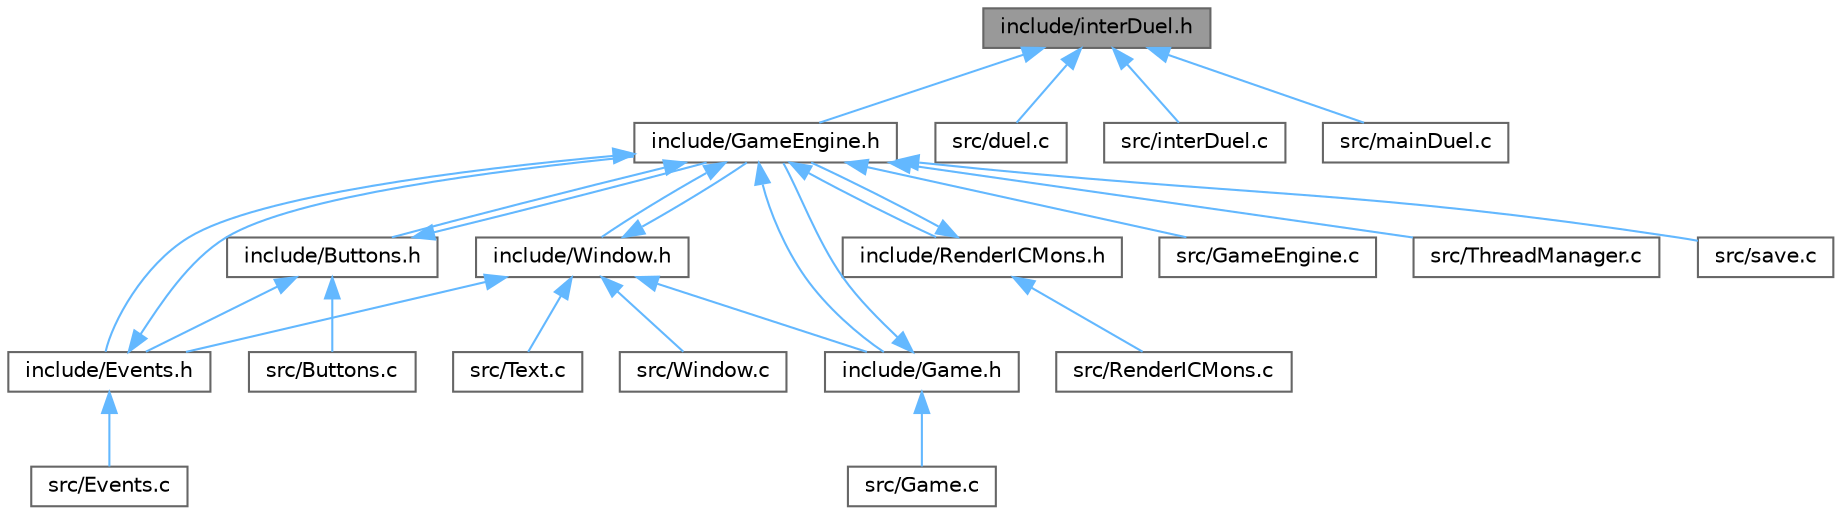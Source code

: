 digraph "include/interDuel.h"
{
 // LATEX_PDF_SIZE
  bgcolor="transparent";
  edge [fontname=Helvetica,fontsize=10,labelfontname=Helvetica,labelfontsize=10];
  node [fontname=Helvetica,fontsize=10,shape=box,height=0.2,width=0.4];
  Node1 [id="Node000001",label="include/interDuel.h",height=0.2,width=0.4,color="gray40", fillcolor="grey60", style="filled", fontcolor="black",tooltip=" "];
  Node1 -> Node2 [id="edge1_Node000001_Node000002",dir="back",color="steelblue1",style="solid",tooltip=" "];
  Node2 [id="Node000002",label="include/GameEngine.h",height=0.2,width=0.4,color="grey40", fillcolor="white", style="filled",URL="$d7/d1f/GameEngine_8h.html",tooltip="Définition et gestion du moteur de jeu."];
  Node2 -> Node3 [id="edge2_Node000002_Node000003",dir="back",color="steelblue1",style="solid",tooltip=" "];
  Node3 [id="Node000003",label="include/Buttons.h",height=0.2,width=0.4,color="grey40", fillcolor="white", style="filled",URL="$d3/d70/Buttons_8h.html",tooltip="Gestion des boutons et curseurs pour l'application."];
  Node3 -> Node4 [id="edge3_Node000003_Node000004",dir="back",color="steelblue1",style="solid",tooltip=" "];
  Node4 [id="Node000004",label="include/Events.h",height=0.2,width=0.4,color="grey40", fillcolor="white", style="filled",URL="$d0/dbb/Events_8h.html",tooltip=" "];
  Node4 -> Node2 [id="edge4_Node000004_Node000002",dir="back",color="steelblue1",style="solid",tooltip=" "];
  Node4 -> Node5 [id="edge5_Node000004_Node000005",dir="back",color="steelblue1",style="solid",tooltip=" "];
  Node5 [id="Node000005",label="src/Events.c",height=0.2,width=0.4,color="grey40", fillcolor="white", style="filled",URL="$d7/d9f/Events_8c.html",tooltip=" "];
  Node3 -> Node2 [id="edge6_Node000003_Node000002",dir="back",color="steelblue1",style="solid",tooltip=" "];
  Node3 -> Node6 [id="edge7_Node000003_Node000006",dir="back",color="steelblue1",style="solid",tooltip=" "];
  Node6 [id="Node000006",label="src/Buttons.c",height=0.2,width=0.4,color="grey40", fillcolor="white", style="filled",URL="$d9/d0e/Buttons_8c.html",tooltip=" "];
  Node2 -> Node4 [id="edge8_Node000002_Node000004",dir="back",color="steelblue1",style="solid",tooltip=" "];
  Node2 -> Node7 [id="edge9_Node000002_Node000007",dir="back",color="steelblue1",style="solid",tooltip=" "];
  Node7 [id="Node000007",label="include/Game.h",height=0.2,width=0.4,color="grey40", fillcolor="white", style="filled",URL="$d3/d5f/Game_8h.html",tooltip=" "];
  Node7 -> Node2 [id="edge10_Node000007_Node000002",dir="back",color="steelblue1",style="solid",tooltip=" "];
  Node7 -> Node8 [id="edge11_Node000007_Node000008",dir="back",color="steelblue1",style="solid",tooltip=" "];
  Node8 [id="Node000008",label="src/Game.c",height=0.2,width=0.4,color="grey40", fillcolor="white", style="filled",URL="$dc/d22/Game_8c.html",tooltip=" "];
  Node2 -> Node9 [id="edge12_Node000002_Node000009",dir="back",color="steelblue1",style="solid",tooltip=" "];
  Node9 [id="Node000009",label="include/RenderICMons.h",height=0.2,width=0.4,color="grey40", fillcolor="white", style="filled",URL="$d2/d98/RenderICMons_8h.html",tooltip="Définition et gestion du rendu des ICMons."];
  Node9 -> Node2 [id="edge13_Node000009_Node000002",dir="back",color="steelblue1",style="solid",tooltip=" "];
  Node9 -> Node10 [id="edge14_Node000009_Node000010",dir="back",color="steelblue1",style="solid",tooltip=" "];
  Node10 [id="Node000010",label="src/RenderICMons.c",height=0.2,width=0.4,color="grey40", fillcolor="white", style="filled",URL="$d9/d0c/RenderICMons_8c.html",tooltip=" "];
  Node2 -> Node11 [id="edge15_Node000002_Node000011",dir="back",color="steelblue1",style="solid",tooltip=" "];
  Node11 [id="Node000011",label="include/Window.h",height=0.2,width=0.4,color="grey40", fillcolor="white", style="filled",URL="$d3/ded/Window_8h.html",tooltip="Définition et gestion de la fenêtre principale de l'application."];
  Node11 -> Node4 [id="edge16_Node000011_Node000004",dir="back",color="steelblue1",style="solid",tooltip=" "];
  Node11 -> Node7 [id="edge17_Node000011_Node000007",dir="back",color="steelblue1",style="solid",tooltip=" "];
  Node11 -> Node2 [id="edge18_Node000011_Node000002",dir="back",color="steelblue1",style="solid",tooltip=" "];
  Node11 -> Node12 [id="edge19_Node000011_Node000012",dir="back",color="steelblue1",style="solid",tooltip=" "];
  Node12 [id="Node000012",label="src/Text.c",height=0.2,width=0.4,color="grey40", fillcolor="white", style="filled",URL="$dc/dae/Text_8c.html",tooltip=" "];
  Node11 -> Node13 [id="edge20_Node000011_Node000013",dir="back",color="steelblue1",style="solid",tooltip=" "];
  Node13 [id="Node000013",label="src/Window.c",height=0.2,width=0.4,color="grey40", fillcolor="white", style="filled",URL="$d4/d41/Window_8c.html",tooltip=" "];
  Node2 -> Node14 [id="edge21_Node000002_Node000014",dir="back",color="steelblue1",style="solid",tooltip=" "];
  Node14 [id="Node000014",label="src/GameEngine.c",height=0.2,width=0.4,color="grey40", fillcolor="white", style="filled",URL="$d5/d81/GameEngine_8c.html",tooltip=" "];
  Node2 -> Node15 [id="edge22_Node000002_Node000015",dir="back",color="steelblue1",style="solid",tooltip=" "];
  Node15 [id="Node000015",label="src/ThreadManager.c",height=0.2,width=0.4,color="grey40", fillcolor="white", style="filled",URL="$d1/dd5/ThreadManager_8c.html",tooltip=" "];
  Node2 -> Node16 [id="edge23_Node000002_Node000016",dir="back",color="steelblue1",style="solid",tooltip=" "];
  Node16 [id="Node000016",label="src/save.c",height=0.2,width=0.4,color="grey40", fillcolor="white", style="filled",URL="$df/dcf/save_8c.html",tooltip=" "];
  Node1 -> Node17 [id="edge24_Node000001_Node000017",dir="back",color="steelblue1",style="solid",tooltip=" "];
  Node17 [id="Node000017",label="src/duel.c",height=0.2,width=0.4,color="grey40", fillcolor="white", style="filled",URL="$d1/d18/duel_8c.html",tooltip=" "];
  Node1 -> Node18 [id="edge25_Node000001_Node000018",dir="back",color="steelblue1",style="solid",tooltip=" "];
  Node18 [id="Node000018",label="src/interDuel.c",height=0.2,width=0.4,color="grey40", fillcolor="white", style="filled",URL="$d6/da6/interDuel_8c.html",tooltip=" "];
  Node1 -> Node19 [id="edge26_Node000001_Node000019",dir="back",color="steelblue1",style="solid",tooltip=" "];
  Node19 [id="Node000019",label="src/mainDuel.c",height=0.2,width=0.4,color="grey40", fillcolor="white", style="filled",URL="$db/df7/mainDuel_8c.html",tooltip=" "];
}
